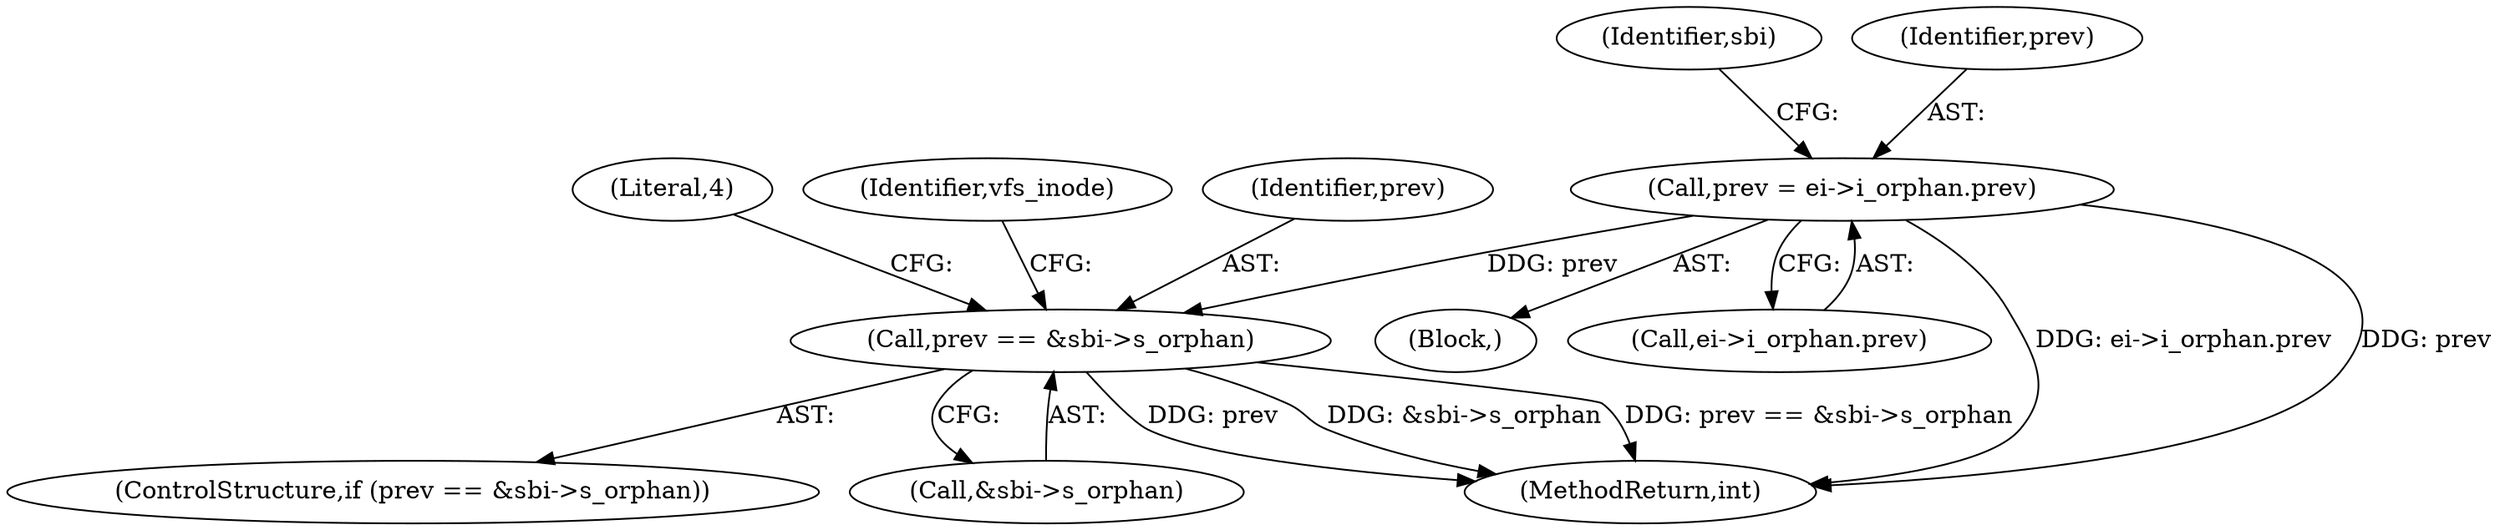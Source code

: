 digraph "0_linux_c9b92530a723ac5ef8e352885a1862b18f31b2f5_0@pointer" {
"1000147" [label="(Call,prev = ei->i_orphan.prev)"];
"1000186" [label="(Call,prev == &sbi->s_orphan)"];
"1000155" [label="(Identifier,sbi)"];
"1000296" [label="(MethodReturn,int)"];
"1000194" [label="(Literal,4)"];
"1000148" [label="(Identifier,prev)"];
"1000186" [label="(Call,prev == &sbi->s_orphan)"];
"1000230" [label="(Identifier,vfs_inode)"];
"1000104" [label="(Block,)"];
"1000185" [label="(ControlStructure,if (prev == &sbi->s_orphan))"];
"1000147" [label="(Call,prev = ei->i_orphan.prev)"];
"1000149" [label="(Call,ei->i_orphan.prev)"];
"1000188" [label="(Call,&sbi->s_orphan)"];
"1000187" [label="(Identifier,prev)"];
"1000147" -> "1000104"  [label="AST: "];
"1000147" -> "1000149"  [label="CFG: "];
"1000148" -> "1000147"  [label="AST: "];
"1000149" -> "1000147"  [label="AST: "];
"1000155" -> "1000147"  [label="CFG: "];
"1000147" -> "1000296"  [label="DDG: ei->i_orphan.prev"];
"1000147" -> "1000296"  [label="DDG: prev"];
"1000147" -> "1000186"  [label="DDG: prev"];
"1000186" -> "1000185"  [label="AST: "];
"1000186" -> "1000188"  [label="CFG: "];
"1000187" -> "1000186"  [label="AST: "];
"1000188" -> "1000186"  [label="AST: "];
"1000194" -> "1000186"  [label="CFG: "];
"1000230" -> "1000186"  [label="CFG: "];
"1000186" -> "1000296"  [label="DDG: &sbi->s_orphan"];
"1000186" -> "1000296"  [label="DDG: prev == &sbi->s_orphan"];
"1000186" -> "1000296"  [label="DDG: prev"];
}
